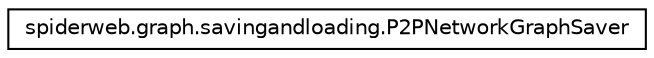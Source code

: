 digraph G
{
  edge [fontname="Helvetica",fontsize="10",labelfontname="Helvetica",labelfontsize="10"];
  node [fontname="Helvetica",fontsize="10",shape=record];
  rankdir=LR;
  Node1 [label="spiderweb.graph.savingandloading.P2PNetworkGraphSaver",height=0.2,width=0.4,color="black", fillcolor="white", style="filled",URL="$classspiderweb_1_1graph_1_1savingandloading_1_1_p2_p_network_graph_saver.html"];
}
